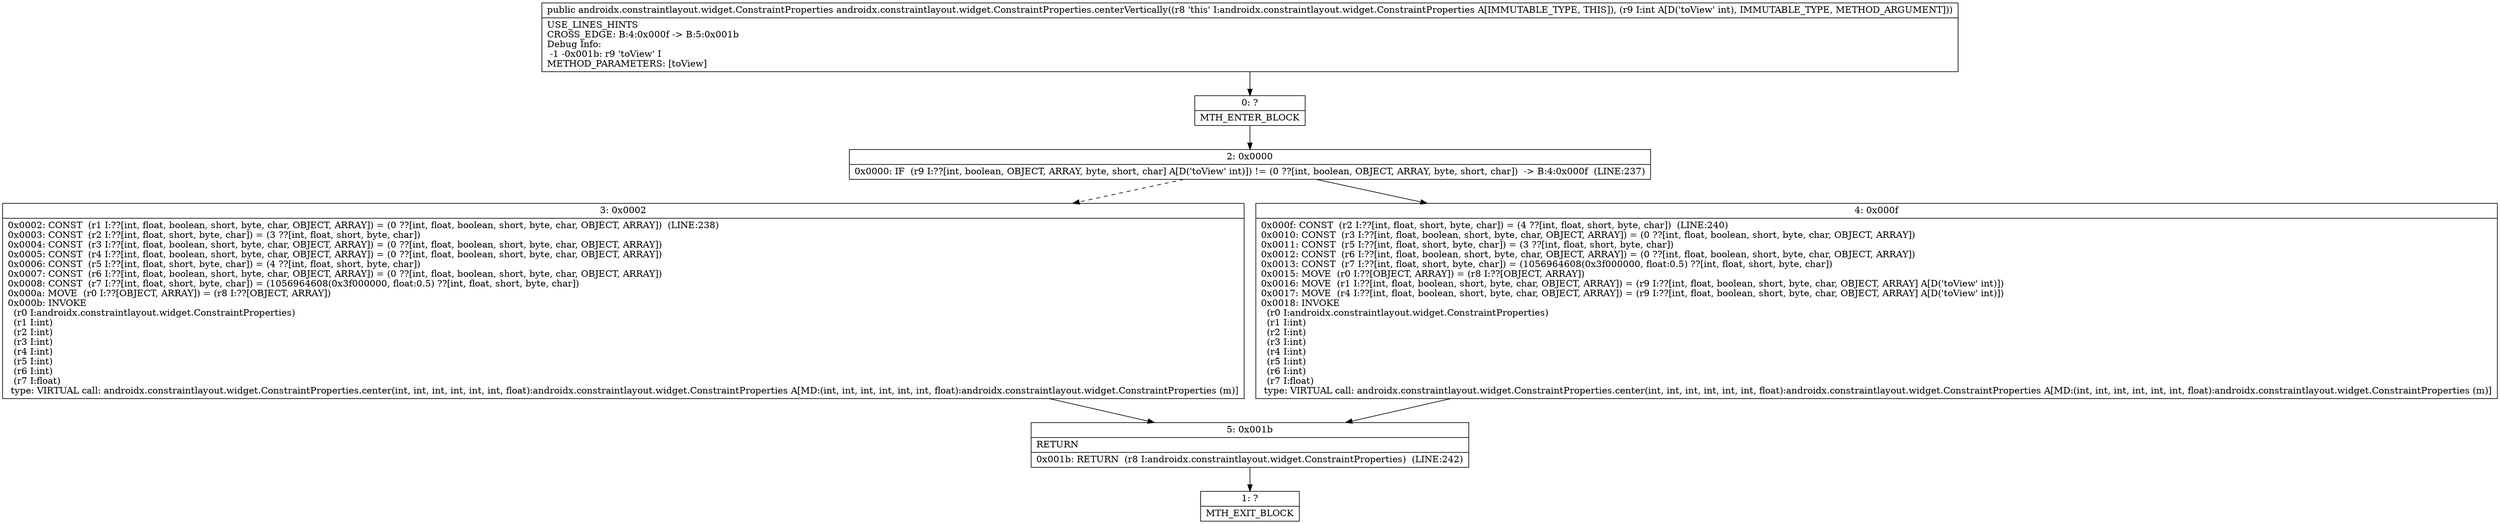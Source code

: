 digraph "CFG forandroidx.constraintlayout.widget.ConstraintProperties.centerVertically(I)Landroidx\/constraintlayout\/widget\/ConstraintProperties;" {
Node_0 [shape=record,label="{0\:\ ?|MTH_ENTER_BLOCK\l}"];
Node_2 [shape=record,label="{2\:\ 0x0000|0x0000: IF  (r9 I:??[int, boolean, OBJECT, ARRAY, byte, short, char] A[D('toView' int)]) != (0 ??[int, boolean, OBJECT, ARRAY, byte, short, char])  \-\> B:4:0x000f  (LINE:237)\l}"];
Node_3 [shape=record,label="{3\:\ 0x0002|0x0002: CONST  (r1 I:??[int, float, boolean, short, byte, char, OBJECT, ARRAY]) = (0 ??[int, float, boolean, short, byte, char, OBJECT, ARRAY])  (LINE:238)\l0x0003: CONST  (r2 I:??[int, float, short, byte, char]) = (3 ??[int, float, short, byte, char]) \l0x0004: CONST  (r3 I:??[int, float, boolean, short, byte, char, OBJECT, ARRAY]) = (0 ??[int, float, boolean, short, byte, char, OBJECT, ARRAY]) \l0x0005: CONST  (r4 I:??[int, float, boolean, short, byte, char, OBJECT, ARRAY]) = (0 ??[int, float, boolean, short, byte, char, OBJECT, ARRAY]) \l0x0006: CONST  (r5 I:??[int, float, short, byte, char]) = (4 ??[int, float, short, byte, char]) \l0x0007: CONST  (r6 I:??[int, float, boolean, short, byte, char, OBJECT, ARRAY]) = (0 ??[int, float, boolean, short, byte, char, OBJECT, ARRAY]) \l0x0008: CONST  (r7 I:??[int, float, short, byte, char]) = (1056964608(0x3f000000, float:0.5) ??[int, float, short, byte, char]) \l0x000a: MOVE  (r0 I:??[OBJECT, ARRAY]) = (r8 I:??[OBJECT, ARRAY]) \l0x000b: INVOKE  \l  (r0 I:androidx.constraintlayout.widget.ConstraintProperties)\l  (r1 I:int)\l  (r2 I:int)\l  (r3 I:int)\l  (r4 I:int)\l  (r5 I:int)\l  (r6 I:int)\l  (r7 I:float)\l type: VIRTUAL call: androidx.constraintlayout.widget.ConstraintProperties.center(int, int, int, int, int, int, float):androidx.constraintlayout.widget.ConstraintProperties A[MD:(int, int, int, int, int, int, float):androidx.constraintlayout.widget.ConstraintProperties (m)]\l}"];
Node_5 [shape=record,label="{5\:\ 0x001b|RETURN\l|0x001b: RETURN  (r8 I:androidx.constraintlayout.widget.ConstraintProperties)  (LINE:242)\l}"];
Node_1 [shape=record,label="{1\:\ ?|MTH_EXIT_BLOCK\l}"];
Node_4 [shape=record,label="{4\:\ 0x000f|0x000f: CONST  (r2 I:??[int, float, short, byte, char]) = (4 ??[int, float, short, byte, char])  (LINE:240)\l0x0010: CONST  (r3 I:??[int, float, boolean, short, byte, char, OBJECT, ARRAY]) = (0 ??[int, float, boolean, short, byte, char, OBJECT, ARRAY]) \l0x0011: CONST  (r5 I:??[int, float, short, byte, char]) = (3 ??[int, float, short, byte, char]) \l0x0012: CONST  (r6 I:??[int, float, boolean, short, byte, char, OBJECT, ARRAY]) = (0 ??[int, float, boolean, short, byte, char, OBJECT, ARRAY]) \l0x0013: CONST  (r7 I:??[int, float, short, byte, char]) = (1056964608(0x3f000000, float:0.5) ??[int, float, short, byte, char]) \l0x0015: MOVE  (r0 I:??[OBJECT, ARRAY]) = (r8 I:??[OBJECT, ARRAY]) \l0x0016: MOVE  (r1 I:??[int, float, boolean, short, byte, char, OBJECT, ARRAY]) = (r9 I:??[int, float, boolean, short, byte, char, OBJECT, ARRAY] A[D('toView' int)]) \l0x0017: MOVE  (r4 I:??[int, float, boolean, short, byte, char, OBJECT, ARRAY]) = (r9 I:??[int, float, boolean, short, byte, char, OBJECT, ARRAY] A[D('toView' int)]) \l0x0018: INVOKE  \l  (r0 I:androidx.constraintlayout.widget.ConstraintProperties)\l  (r1 I:int)\l  (r2 I:int)\l  (r3 I:int)\l  (r4 I:int)\l  (r5 I:int)\l  (r6 I:int)\l  (r7 I:float)\l type: VIRTUAL call: androidx.constraintlayout.widget.ConstraintProperties.center(int, int, int, int, int, int, float):androidx.constraintlayout.widget.ConstraintProperties A[MD:(int, int, int, int, int, int, float):androidx.constraintlayout.widget.ConstraintProperties (m)]\l}"];
MethodNode[shape=record,label="{public androidx.constraintlayout.widget.ConstraintProperties androidx.constraintlayout.widget.ConstraintProperties.centerVertically((r8 'this' I:androidx.constraintlayout.widget.ConstraintProperties A[IMMUTABLE_TYPE, THIS]), (r9 I:int A[D('toView' int), IMMUTABLE_TYPE, METHOD_ARGUMENT]))  | USE_LINES_HINTS\lCROSS_EDGE: B:4:0x000f \-\> B:5:0x001b\lDebug Info:\l  \-1 \-0x001b: r9 'toView' I\lMETHOD_PARAMETERS: [toView]\l}"];
MethodNode -> Node_0;Node_0 -> Node_2;
Node_2 -> Node_3[style=dashed];
Node_2 -> Node_4;
Node_3 -> Node_5;
Node_5 -> Node_1;
Node_4 -> Node_5;
}


